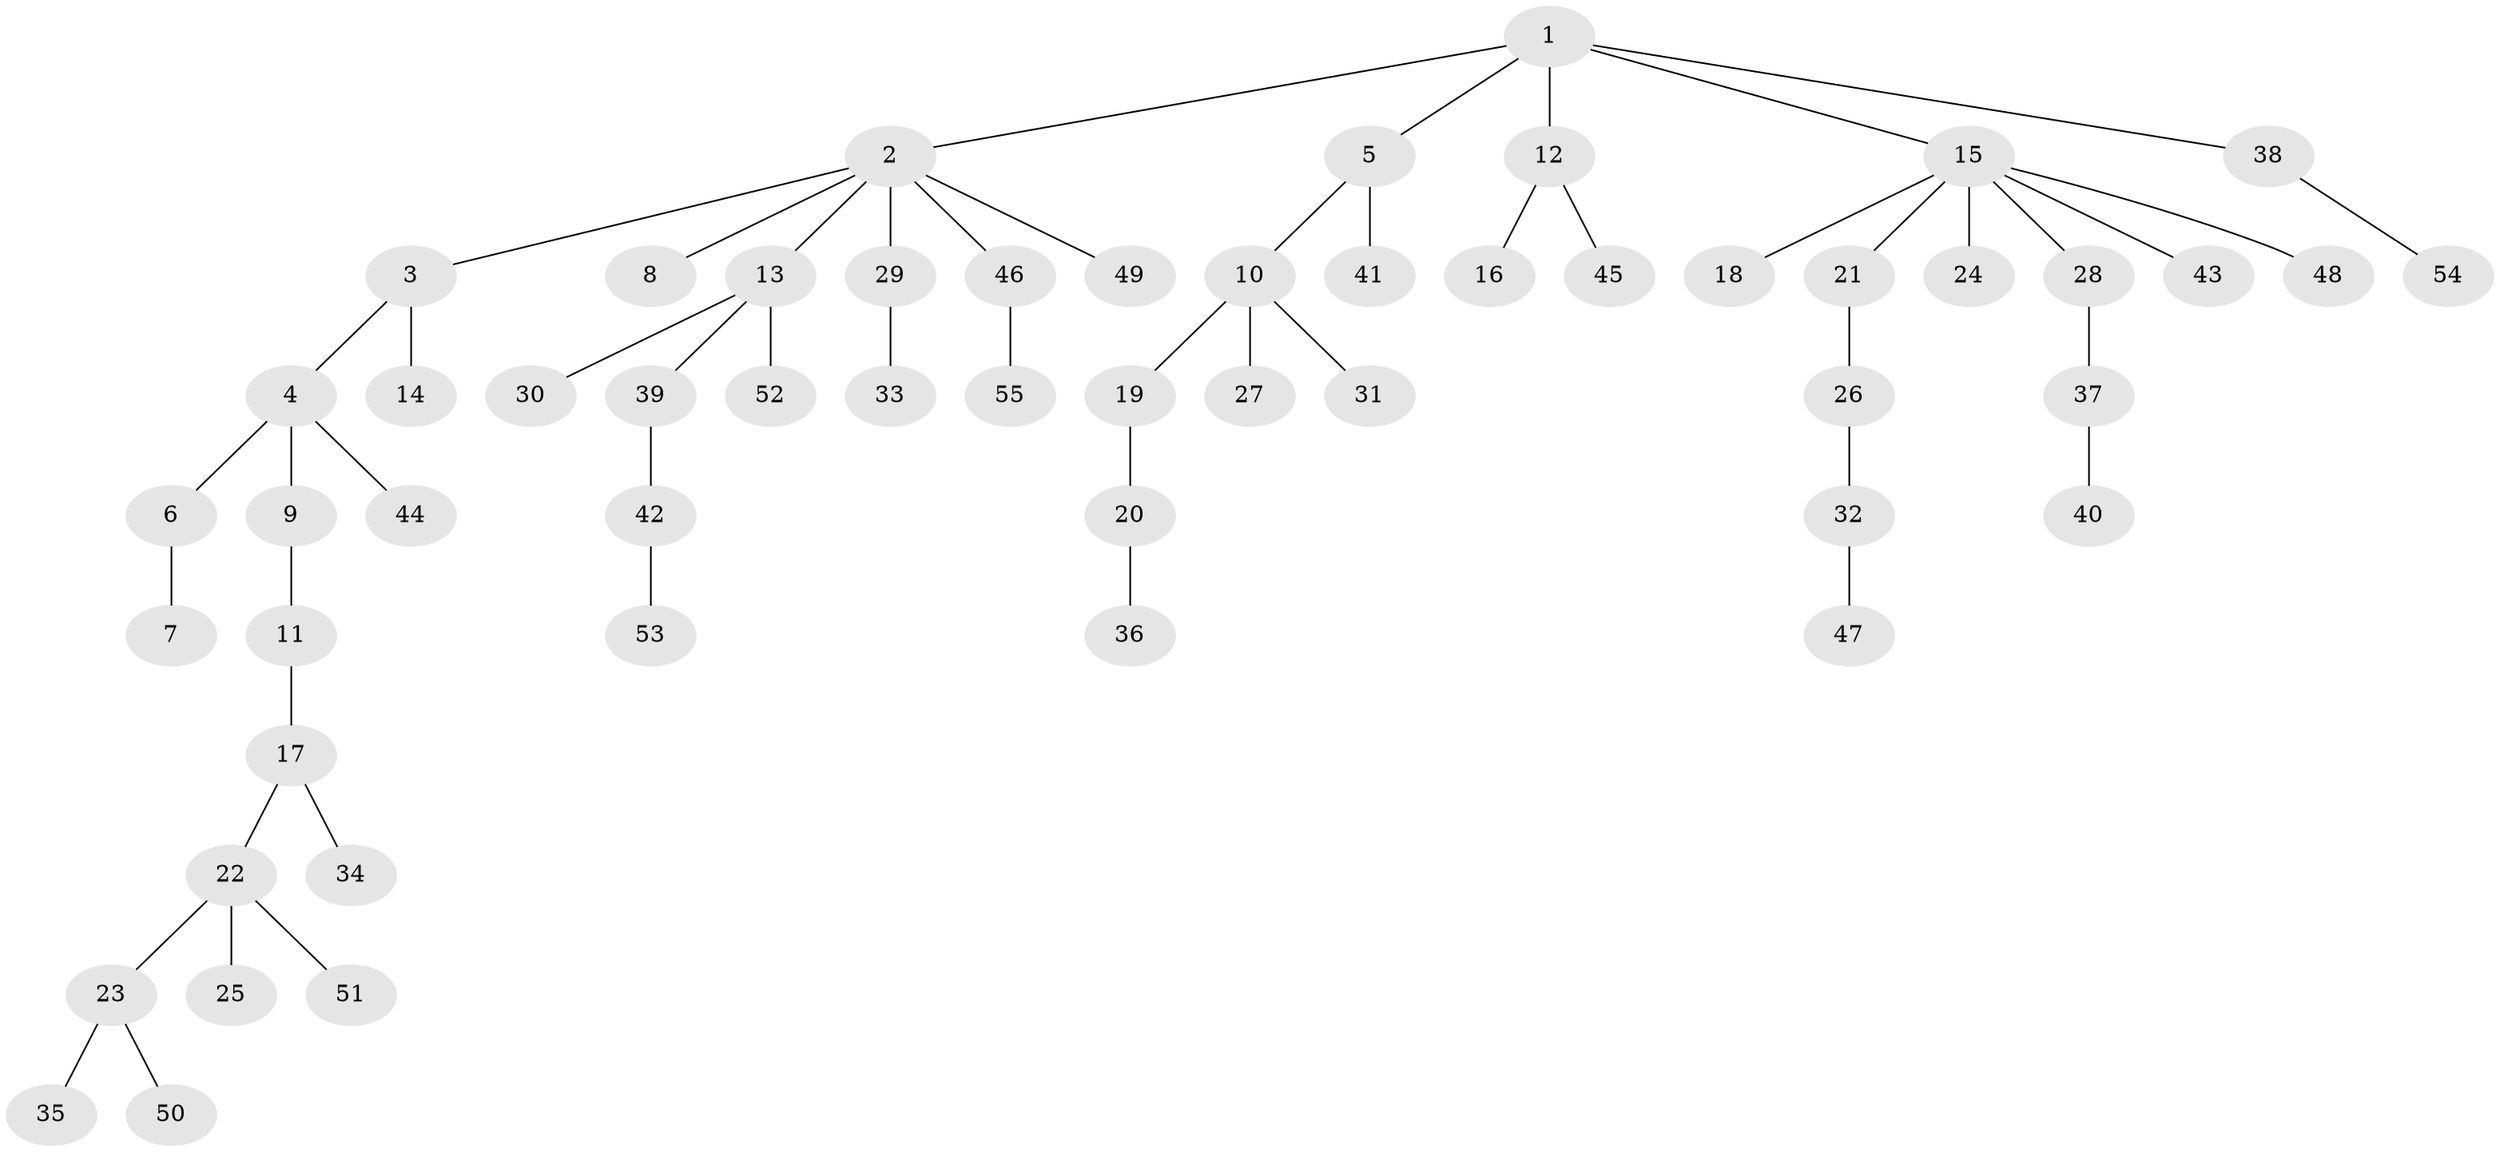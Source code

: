 // Generated by graph-tools (version 1.1) at 2025/53/03/09/25 04:53:25]
// undirected, 55 vertices, 54 edges
graph export_dot {
graph [start="1"]
  node [color=gray90,style=filled];
  1;
  2;
  3;
  4;
  5;
  6;
  7;
  8;
  9;
  10;
  11;
  12;
  13;
  14;
  15;
  16;
  17;
  18;
  19;
  20;
  21;
  22;
  23;
  24;
  25;
  26;
  27;
  28;
  29;
  30;
  31;
  32;
  33;
  34;
  35;
  36;
  37;
  38;
  39;
  40;
  41;
  42;
  43;
  44;
  45;
  46;
  47;
  48;
  49;
  50;
  51;
  52;
  53;
  54;
  55;
  1 -- 2;
  1 -- 5;
  1 -- 12;
  1 -- 15;
  1 -- 38;
  2 -- 3;
  2 -- 8;
  2 -- 13;
  2 -- 29;
  2 -- 46;
  2 -- 49;
  3 -- 4;
  3 -- 14;
  4 -- 6;
  4 -- 9;
  4 -- 44;
  5 -- 10;
  5 -- 41;
  6 -- 7;
  9 -- 11;
  10 -- 19;
  10 -- 27;
  10 -- 31;
  11 -- 17;
  12 -- 16;
  12 -- 45;
  13 -- 30;
  13 -- 39;
  13 -- 52;
  15 -- 18;
  15 -- 21;
  15 -- 24;
  15 -- 28;
  15 -- 43;
  15 -- 48;
  17 -- 22;
  17 -- 34;
  19 -- 20;
  20 -- 36;
  21 -- 26;
  22 -- 23;
  22 -- 25;
  22 -- 51;
  23 -- 35;
  23 -- 50;
  26 -- 32;
  28 -- 37;
  29 -- 33;
  32 -- 47;
  37 -- 40;
  38 -- 54;
  39 -- 42;
  42 -- 53;
  46 -- 55;
}
